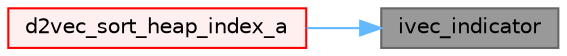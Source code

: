 digraph "ivec_indicator"
{
 // LATEX_PDF_SIZE
  bgcolor="transparent";
  edge [fontname=Helvetica,fontsize=10,labelfontname=Helvetica,labelfontsize=10];
  node [fontname=Helvetica,fontsize=10,shape=box,height=0.2,width=0.4];
  rankdir="RL";
  Node1 [id="Node000001",label="ivec_indicator",height=0.2,width=0.4,color="gray40", fillcolor="grey60", style="filled", fontcolor="black",tooltip=" "];
  Node1 -> Node2 [id="edge1_Node000001_Node000002",dir="back",color="steelblue1",style="solid",tooltip=" "];
  Node2 [id="Node000002",label="d2vec_sort_heap_index_a",height=0.2,width=0.4,color="red", fillcolor="#FFF0F0", style="filled",URL="$geompack_8C.html#ac741406021849d81587cdfd6b65b6fae",tooltip=" "];
}
